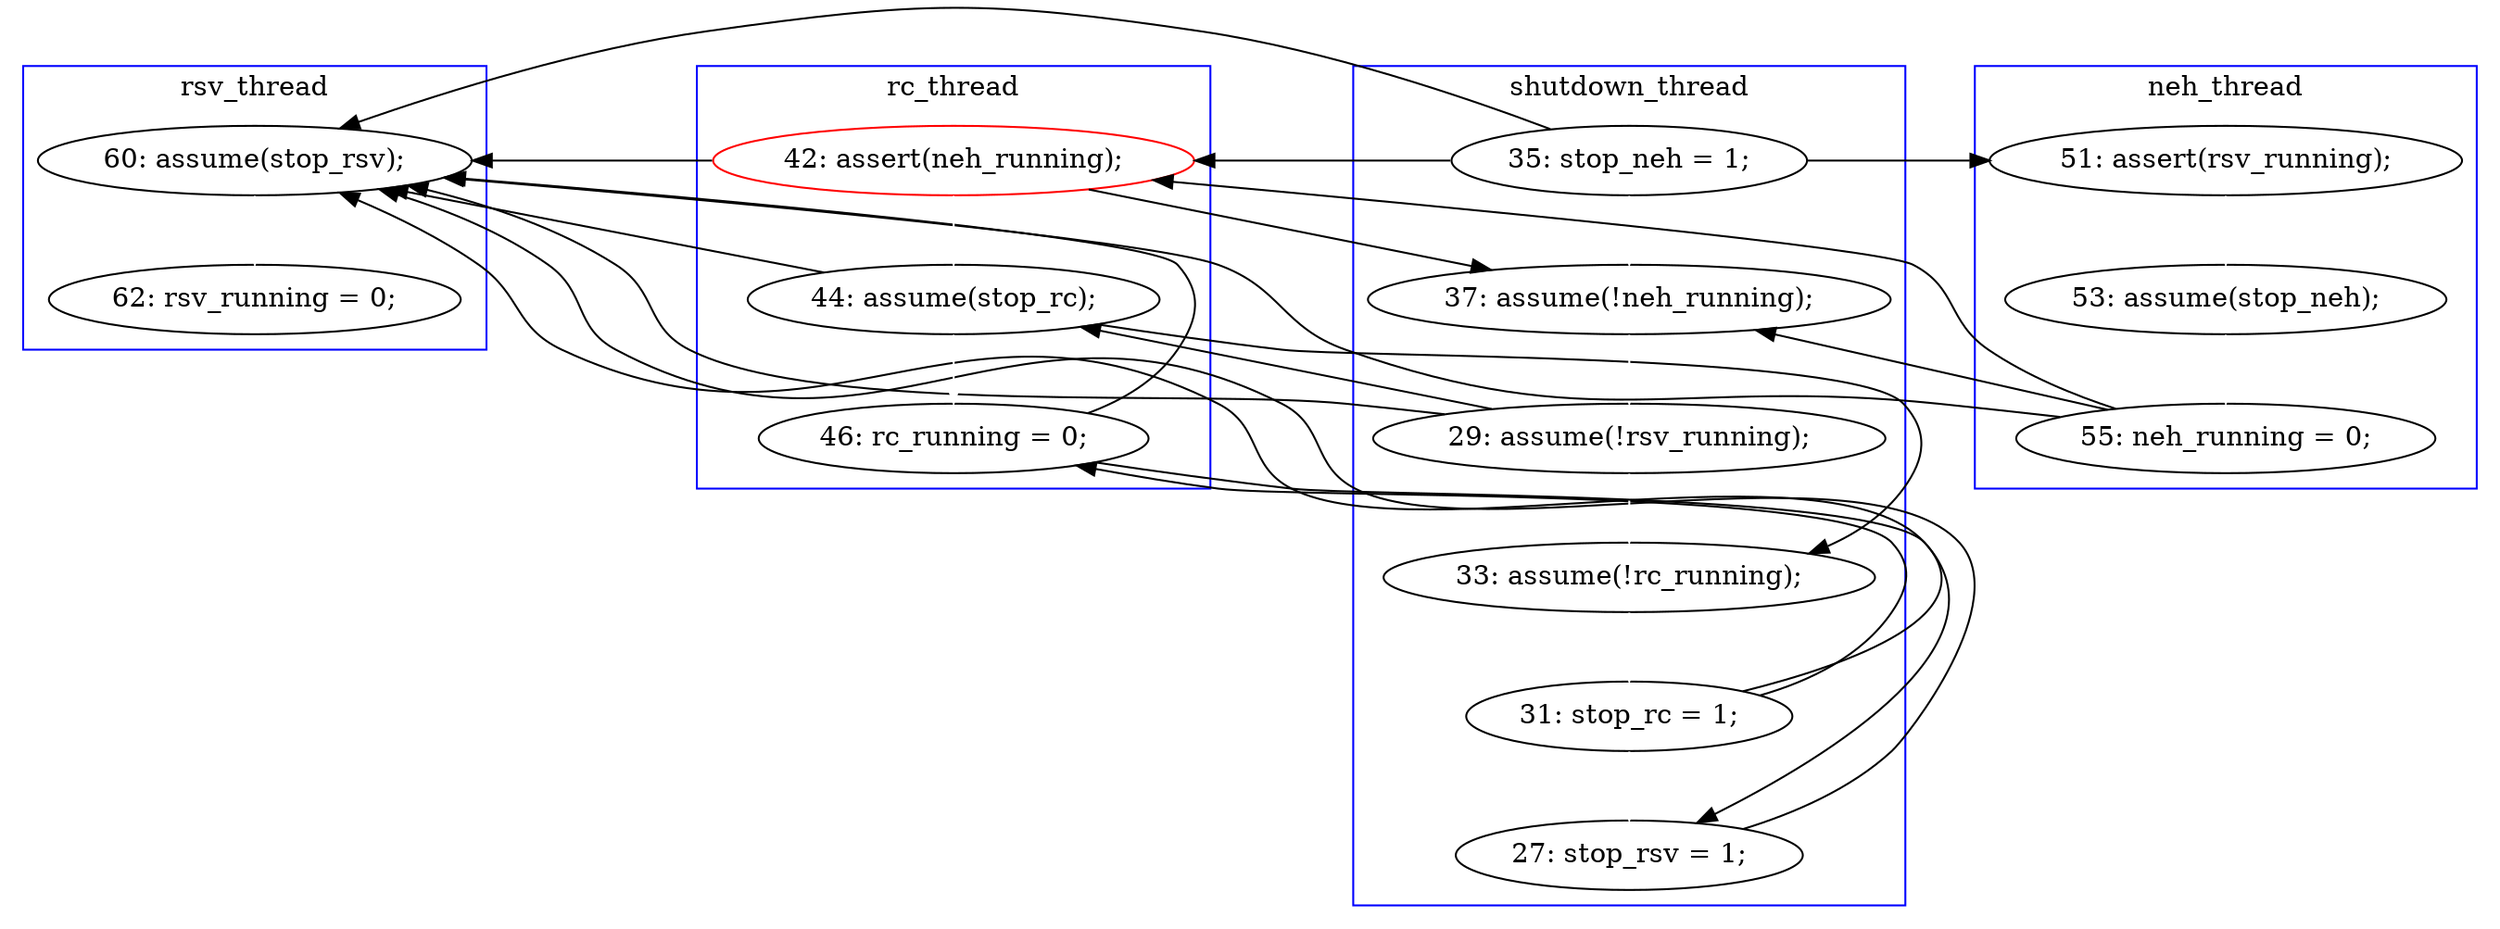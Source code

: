 digraph Counterexample {
	24 -> 30 [color = white, style = solid]
	20 -> 21 [color = black, style = solid, constraint = false]
	20 -> 23 [color = white, style = solid]
	21 -> 29 [color = white, style = solid]
	14 -> 15 [color = black, style = solid, constraint = false]
	21 -> 34 [color = black, style = solid, constraint = false]
	19 -> 20 [color = white, style = solid]
	16 -> 17 [color = white, style = solid]
	24 -> 29 [color = black, style = solid, constraint = false]
	29 -> 34 [color = black, style = solid, constraint = false]
	24 -> 34 [color = black, style = solid, constraint = false]
	17 -> 18 [color = black, style = solid, constraint = false]
	34 -> 36 [color = white, style = solid]
	20 -> 34 [color = black, style = solid, constraint = false]
	21 -> 23 [color = black, style = solid, constraint = false]
	17 -> 34 [color = black, style = solid, constraint = false]
	15 -> 16 [color = white, style = solid]
	14 -> 18 [color = black, style = solid, constraint = false]
	17 -> 19 [color = black, style = solid, constraint = false]
	23 -> 24 [color = white, style = solid]
	30 -> 34 [color = black, style = solid, constraint = false]
	29 -> 30 [color = black, style = solid, constraint = false]
	18 -> 19 [color = black, style = solid, constraint = false]
	18 -> 21 [color = white, style = solid]
	18 -> 34 [color = black, style = solid, constraint = false]
	14 -> 19 [color = white, style = solid]
	14 -> 34 [color = black, style = solid, constraint = false]
	subgraph cluster3 {
		label = neh_thread
		color = blue
		17  [label = "55: neh_running = 0;"]
		15  [label = "51: assert(rsv_running);"]
		16  [label = "53: assume(stop_neh);"]
	}
	subgraph cluster4 {
		label = rsv_thread
		color = blue
		34  [label = "60: assume(stop_rsv);"]
		36  [label = "62: rsv_running = 0;"]
	}
	subgraph cluster1 {
		label = shutdown_thread
		color = blue
		20  [label = "29: assume(!rsv_running);"]
		30  [label = "27: stop_rsv = 1;"]
		23  [label = "33: assume(!rc_running);"]
		24  [label = "31: stop_rc = 1;"]
		19  [label = "37: assume(!neh_running);"]
		14  [label = "35: stop_neh = 1;"]
	}
	subgraph cluster2 {
		label = rc_thread
		color = blue
		21  [label = "44: assume(stop_rc);"]
		29  [label = "46: rc_running = 0;"]
		18  [label = "42: assert(neh_running);", color = red]
	}
}